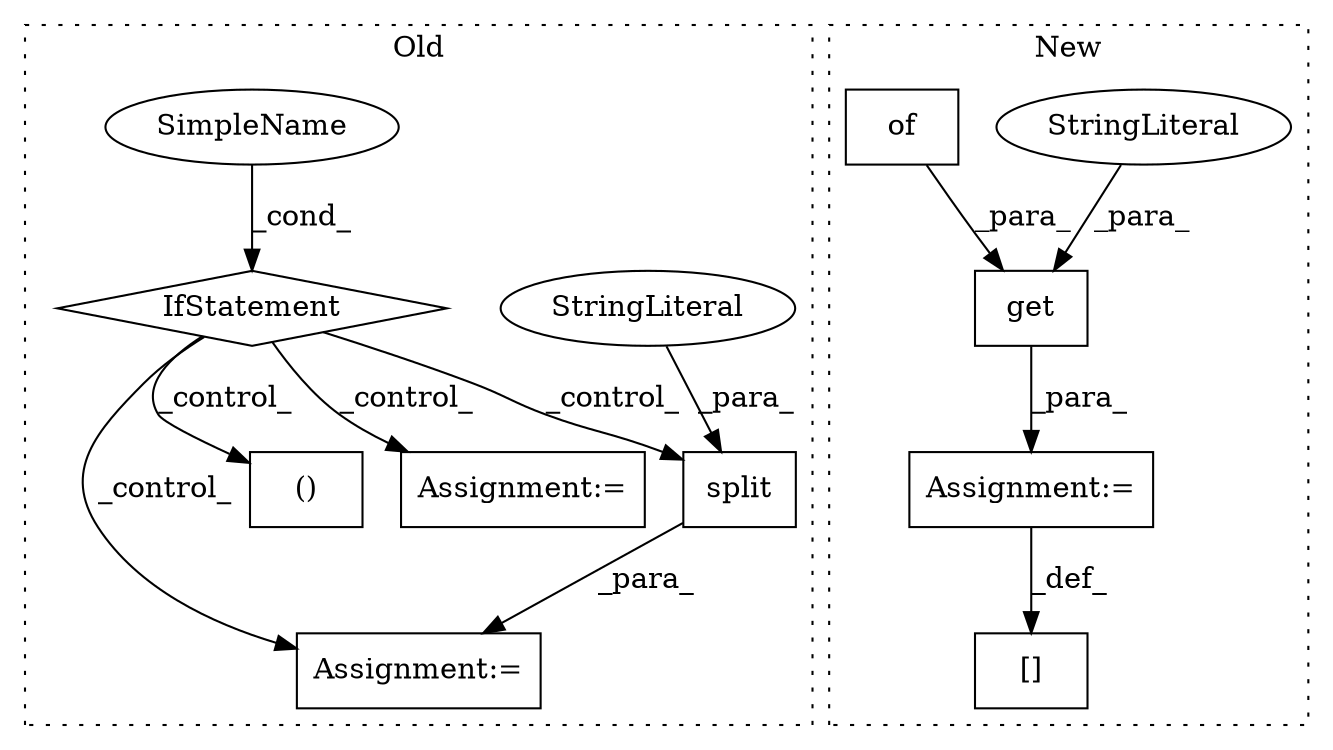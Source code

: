 digraph G {
subgraph cluster0 {
1 [label="split" a="32" s="3350,3360" l="6,1" shape="box"];
3 [label="StringLiteral" a="45" s="3356" l="4" shape="ellipse"];
4 [label="Assignment:=" a="7" s="3343" l="2" shape="box"];
7 [label="IfStatement" a="25" s="3276,3284" l="4,2" shape="diamond"];
8 [label="SimpleName" a="42" s="3280" l="4" shape="ellipse"];
9 [label="()" a="106" s="3605" l="22" shape="box"];
12 [label="Assignment:=" a="7" s="3627" l="11" shape="box"];
label = "Old";
style="dotted";
}
subgraph cluster1 {
2 [label="get" a="32" s="11902,11921" l="4,1" shape="box"];
5 [label="Assignment:=" a="7" s="11888" l="1" shape="box"];
6 [label="StringLiteral" a="45" s="11906" l="6" shape="ellipse"];
10 [label="of" a="32" s="11917" l="4" shape="box"];
11 [label="[]" a="2" s="11879,11887" l="2,1" shape="box"];
label = "New";
style="dotted";
}
1 -> 4 [label="_para_"];
2 -> 5 [label="_para_"];
3 -> 1 [label="_para_"];
5 -> 11 [label="_def_"];
6 -> 2 [label="_para_"];
7 -> 1 [label="_control_"];
7 -> 12 [label="_control_"];
7 -> 9 [label="_control_"];
7 -> 4 [label="_control_"];
8 -> 7 [label="_cond_"];
10 -> 2 [label="_para_"];
}
